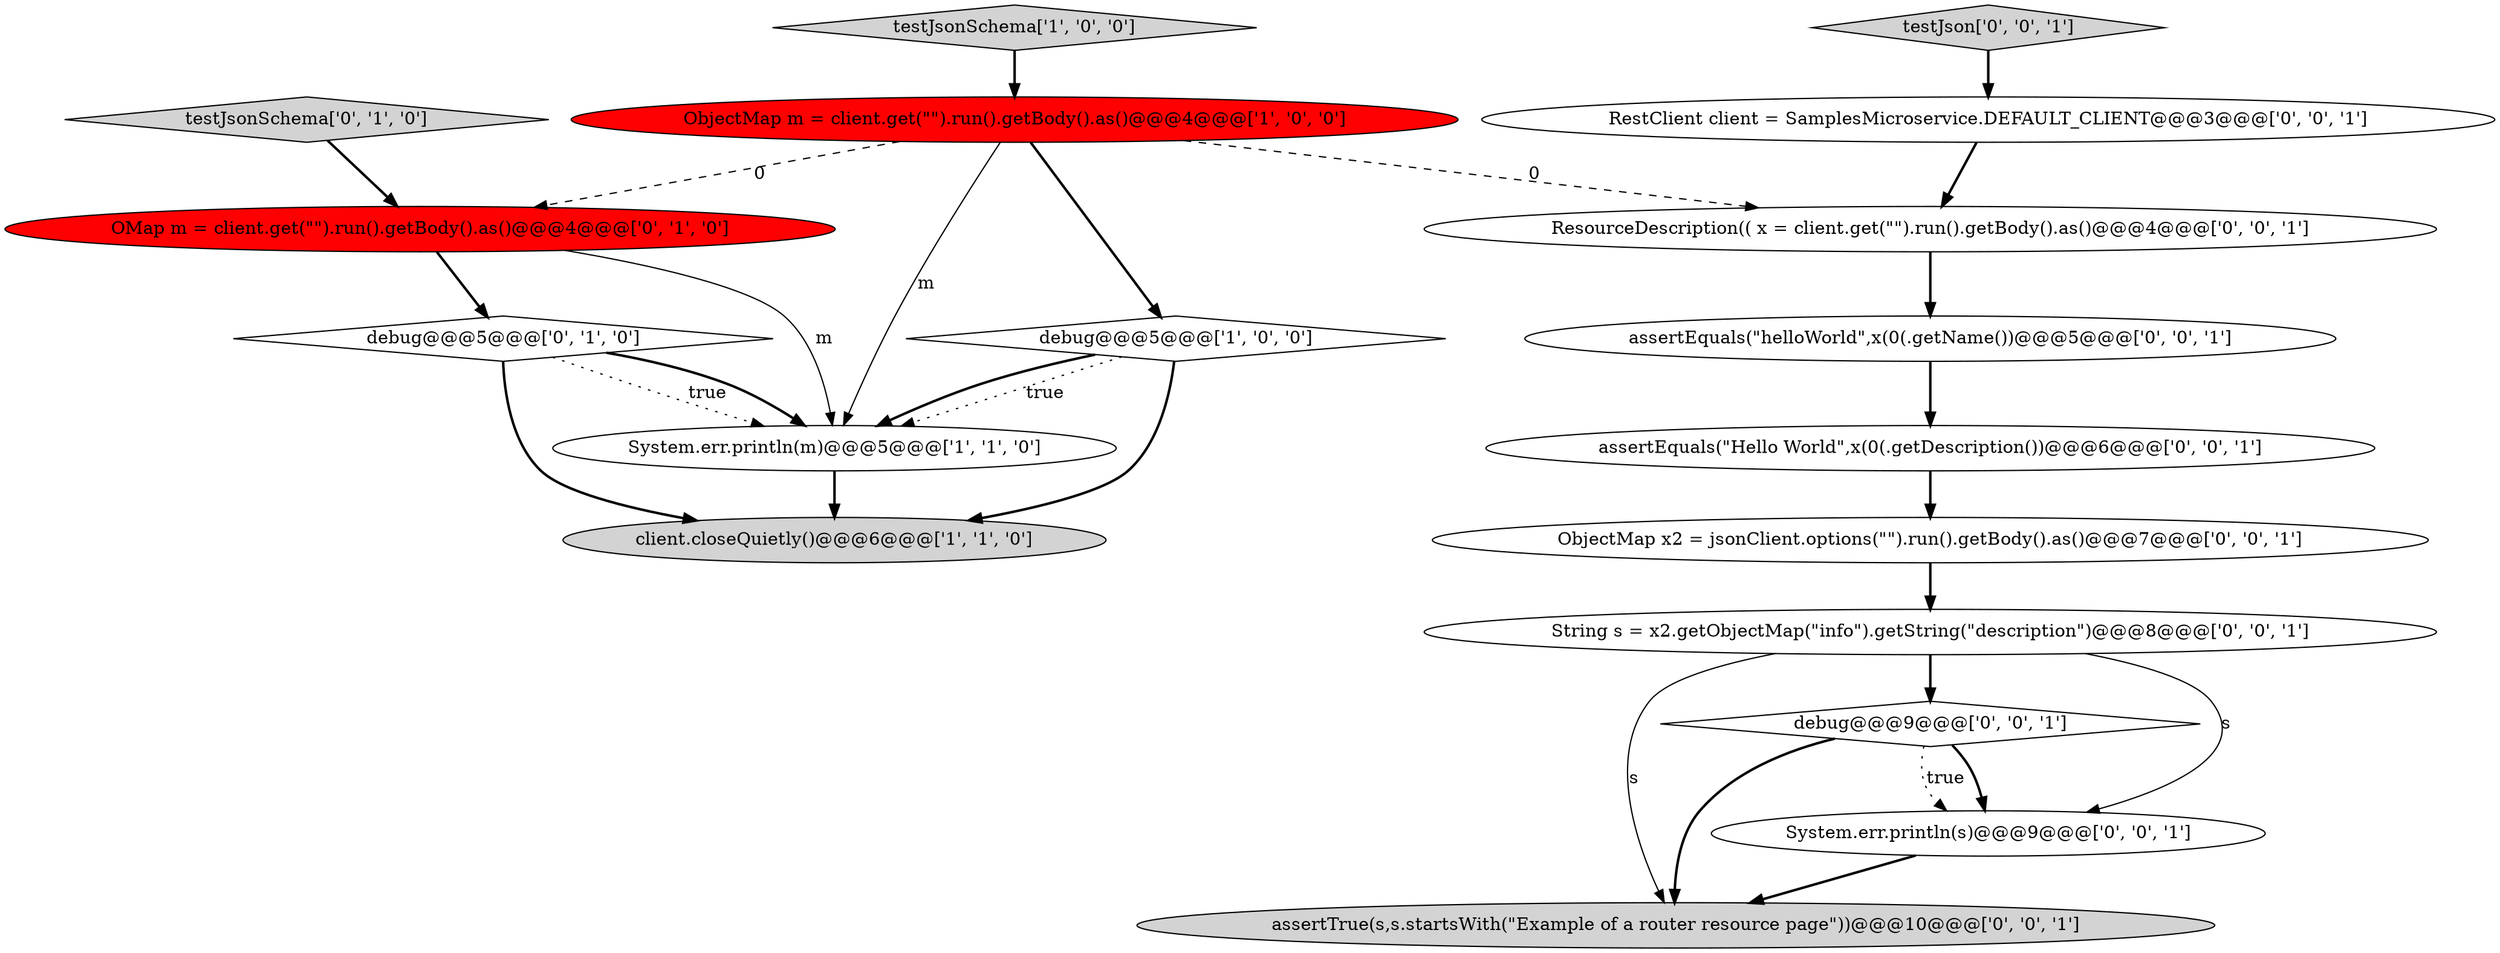 digraph {
14 [style = filled, label = "String s = x2.getObjectMap(\"info\").getString(\"description\")@@@8@@@['0', '0', '1']", fillcolor = white, shape = ellipse image = "AAA0AAABBB3BBB"];
0 [style = filled, label = "client.closeQuietly()@@@6@@@['1', '1', '0']", fillcolor = lightgray, shape = ellipse image = "AAA0AAABBB1BBB"];
4 [style = filled, label = "System.err.println(m)@@@5@@@['1', '1', '0']", fillcolor = white, shape = ellipse image = "AAA0AAABBB1BBB"];
5 [style = filled, label = "debug@@@5@@@['0', '1', '0']", fillcolor = white, shape = diamond image = "AAA0AAABBB2BBB"];
8 [style = filled, label = "assertEquals(\"Hello World\",x(0(.getDescription())@@@6@@@['0', '0', '1']", fillcolor = white, shape = ellipse image = "AAA0AAABBB3BBB"];
1 [style = filled, label = "ObjectMap m = client.get(\"\").run().getBody().as()@@@4@@@['1', '0', '0']", fillcolor = red, shape = ellipse image = "AAA1AAABBB1BBB"];
13 [style = filled, label = "RestClient client = SamplesMicroservice.DEFAULT_CLIENT@@@3@@@['0', '0', '1']", fillcolor = white, shape = ellipse image = "AAA0AAABBB3BBB"];
3 [style = filled, label = "debug@@@5@@@['1', '0', '0']", fillcolor = white, shape = diamond image = "AAA0AAABBB1BBB"];
16 [style = filled, label = "ResourceDescription(( x = client.get(\"\").run().getBody().as()@@@4@@@['0', '0', '1']", fillcolor = white, shape = ellipse image = "AAA0AAABBB3BBB"];
10 [style = filled, label = "assertEquals(\"helloWorld\",x(0(.getName())@@@5@@@['0', '0', '1']", fillcolor = white, shape = ellipse image = "AAA0AAABBB3BBB"];
6 [style = filled, label = "testJsonSchema['0', '1', '0']", fillcolor = lightgray, shape = diamond image = "AAA0AAABBB2BBB"];
7 [style = filled, label = "OMap m = client.get(\"\").run().getBody().as()@@@4@@@['0', '1', '0']", fillcolor = red, shape = ellipse image = "AAA1AAABBB2BBB"];
11 [style = filled, label = "System.err.println(s)@@@9@@@['0', '0', '1']", fillcolor = white, shape = ellipse image = "AAA0AAABBB3BBB"];
12 [style = filled, label = "testJson['0', '0', '1']", fillcolor = lightgray, shape = diamond image = "AAA0AAABBB3BBB"];
17 [style = filled, label = "assertTrue(s,s.startsWith(\"Example of a router resource page\"))@@@10@@@['0', '0', '1']", fillcolor = lightgray, shape = ellipse image = "AAA0AAABBB3BBB"];
9 [style = filled, label = "ObjectMap x2 = jsonClient.options(\"\").run().getBody().as()@@@7@@@['0', '0', '1']", fillcolor = white, shape = ellipse image = "AAA0AAABBB3BBB"];
2 [style = filled, label = "testJsonSchema['1', '0', '0']", fillcolor = lightgray, shape = diamond image = "AAA0AAABBB1BBB"];
15 [style = filled, label = "debug@@@9@@@['0', '0', '1']", fillcolor = white, shape = diamond image = "AAA0AAABBB3BBB"];
1->4 [style = solid, label="m"];
14->17 [style = solid, label="s"];
16->10 [style = bold, label=""];
2->1 [style = bold, label=""];
7->4 [style = solid, label="m"];
1->3 [style = bold, label=""];
3->4 [style = dotted, label="true"];
3->4 [style = bold, label=""];
13->16 [style = bold, label=""];
3->0 [style = bold, label=""];
5->4 [style = dotted, label="true"];
4->0 [style = bold, label=""];
12->13 [style = bold, label=""];
15->17 [style = bold, label=""];
7->5 [style = bold, label=""];
15->11 [style = bold, label=""];
10->8 [style = bold, label=""];
5->0 [style = bold, label=""];
1->16 [style = dashed, label="0"];
5->4 [style = bold, label=""];
8->9 [style = bold, label=""];
9->14 [style = bold, label=""];
15->11 [style = dotted, label="true"];
11->17 [style = bold, label=""];
14->15 [style = bold, label=""];
1->7 [style = dashed, label="0"];
6->7 [style = bold, label=""];
14->11 [style = solid, label="s"];
}
